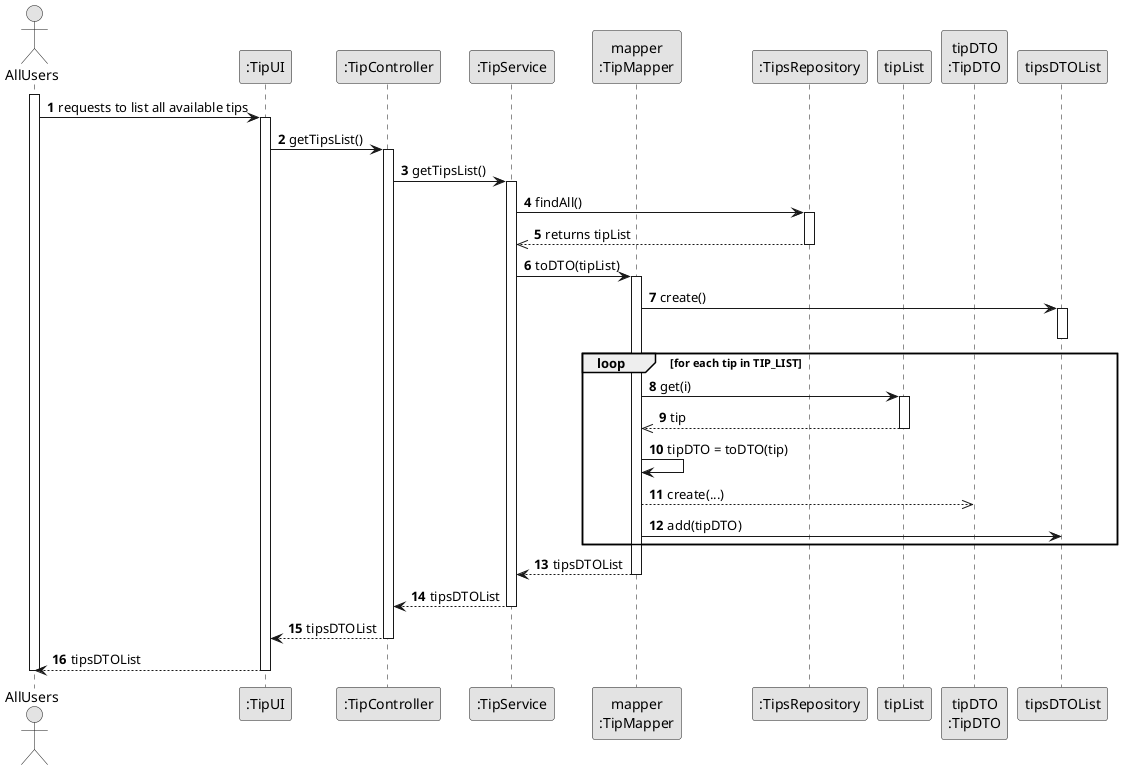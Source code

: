 @startuml
skinparam monochrome true
skinparam packageStyle rectangle
skinparam shadowing false

autonumber

actor "AllUsers" as USER
participant ":TipUI" as UI
participant ":TipController" as CTRL
participant ":TipService" as SERV
participant "mapper\n:TipMapper" as MAPPER
participant ":TipsRepository" as TIP_REPO
participant "tipList" as TIP_LIST
participant "tipDTO\n:TipDTO" as tipDTO

activate USER

    USER -> UI : requests to list all available tips
    activate UI

        UI -> CTRL : getTipsList()
        activate CTRL

            CTRL -> SERV : getTipsList()
            activate SERV

                SERV -> TIP_REPO : findAll()
                activate TIP_REPO
                TIP_REPO -->> SERV : returns tipList
                deactivate TIP_REPO

            SERV -> MAPPER : toDTO(tipList)
            activate MAPPER

            MAPPER -> tipsDTOList : create()
            activate tipsDTOList
            deactivate tipsDTOList

            loop for each tip in TIP_LIST
                MAPPER -> TIP_LIST : get(i)
                activate TIP_LIST
                TIP_LIST -->> MAPPER : tip
                deactivate TIP_LIST

                MAPPER -> MAPPER : tipDTO = toDTO(tip)
                MAPPER -->> tipDTO : create(...)

                MAPPER -> tipsDTOList : add(tipDTO)
            end

            MAPPER --> SERV : tipsDTOList
            deactivate MAPPER

            SERV --> CTRL : tipsDTOList
            deactivate SERV

        CTRL --> UI : tipsDTOList
        deactivate CTRL

    UI --> USER : tipsDTOList
    deactivate UI

deactivate USER
@enduml
